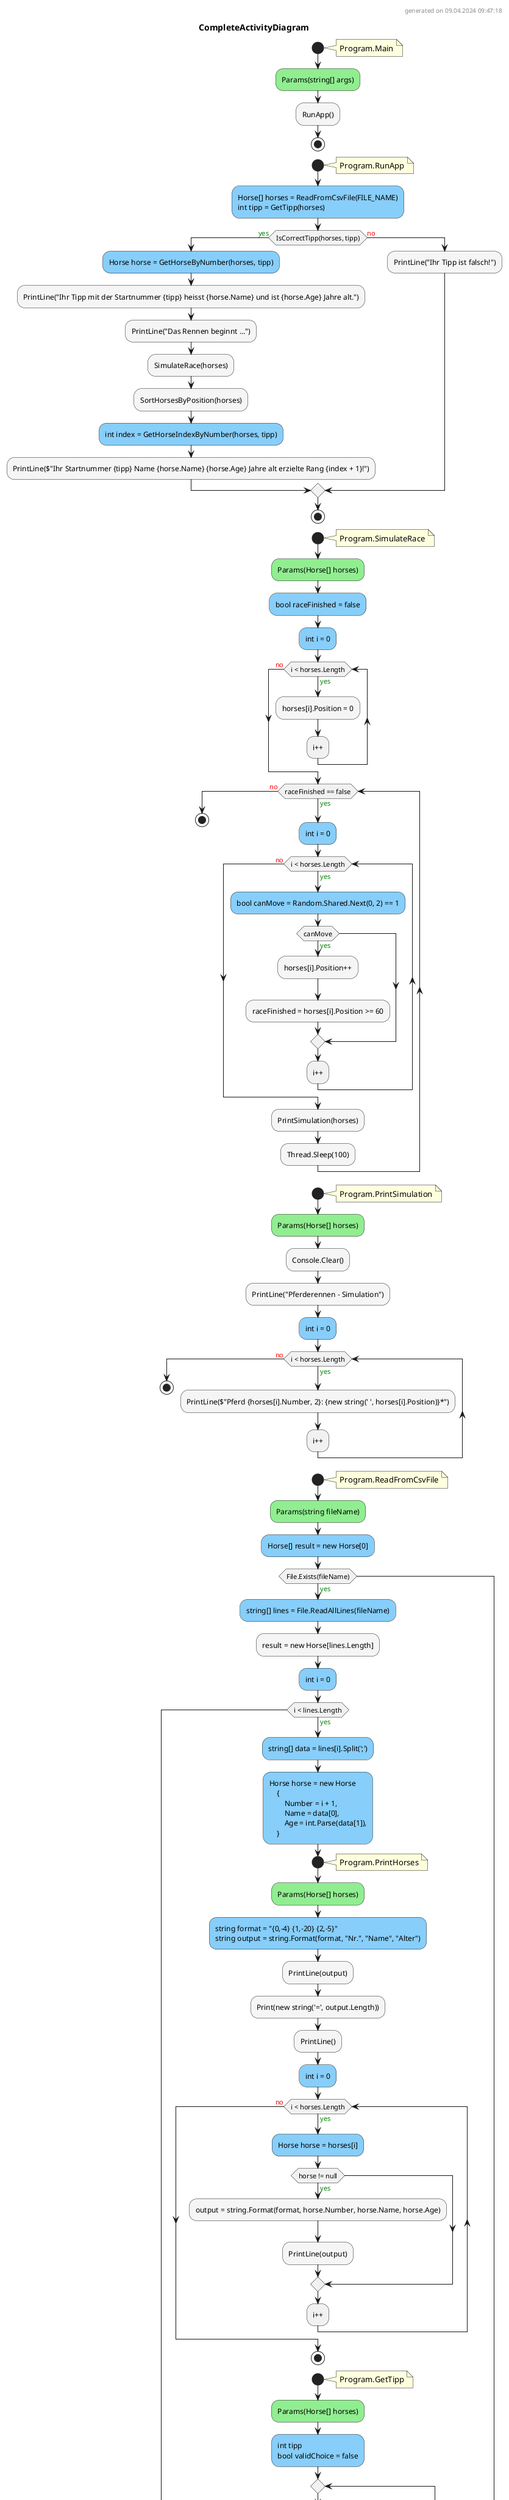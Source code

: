 @startuml CompleteActivityDiagram
header
generated on 09.04.2024 09:47:18
end header
title CompleteActivityDiagram
start
note right:  Program.Main
#LightGreen:Params(string[] args);
#WhiteSmoke:RunApp();
stop
start
note right:  Program.RunApp
#LightSkyBlue:Horse[] horses = ReadFromCsvFile(FILE_NAME)\nint tipp = GetTipp(horses);
if (IsCorrectTipp(horses, tipp)) then (<color:green>yes)
        #LightSkyBlue:Horse horse = GetHorseByNumber(horses, tipp);
        #WhiteSmoke:PrintLine("Ihr Tipp mit der Startnummer {tipp} heisst {horse.Name} und ist {horse.Age} Jahre alt.");
        #WhiteSmoke:PrintLine("Das Rennen beginnt ...");
        #WhiteSmoke:SimulateRace(horses);
        #WhiteSmoke:SortHorsesByPosition(horses);
        #LightSkyBlue:int index = GetHorseIndexByNumber(horses, tipp);
        #WhiteSmoke:PrintLine($"Ihr Startnummer {tipp} Name {horse.Name} {horse.Age} Jahre alt erzielte Rang {index + 1}!");
    else (<color:red>no)
            #WhiteSmoke:PrintLine("Ihr Tipp ist falsch!");
endif
stop
start
note right:  Program.SimulateRace
#LightGreen:Params(Horse[] horses);
#LightSkyBlue:bool raceFinished = false;
#LightSkyBlue:int i = 0;
while (i < horses.Length) is (<color:green>yes)
        #WhiteSmoke:horses[i].Position = 0;
:i++;
endwhile (<color:red>no)
while (raceFinished == false) is (<color:green>yes)
        #LightSkyBlue:int i = 0;
        while (i < horses.Length) is (<color:green>yes)
                #LightSkyBlue:bool canMove = Random.Shared.Next(0, 2) == 1;
                if (canMove) then (<color:green>yes)
                        #WhiteSmoke:horses[i].Position++;
                        #WhiteSmoke:raceFinished = horses[i].Position >= 60;
                endif
        :i++;
        endwhile (<color:red>no)
        #WhiteSmoke:PrintSimulation(horses);
        #WhiteSmoke:Thread.Sleep(100);
endwhile (<color:red>no)
stop
start
note right:  Program.PrintSimulation
#LightGreen:Params(Horse[] horses);
#WhiteSmoke:Console.Clear();
#WhiteSmoke:PrintLine("Pferderennen - Simulation");
#LightSkyBlue:int i = 0;
while (i < horses.Length) is (<color:green>yes)
        #WhiteSmoke:PrintLine($"Pferd {horses[i].Number, 2}: {new string(' ', horses[i].Position)}*");
:i++;
endwhile (<color:red>no)
stop
start
note right:  Program.ReadFromCsvFile
#LightGreen:Params(string fileName);
#LightSkyBlue:Horse[] result = new Horse[0];
if (File.Exists(fileName)) then (<color:green>yes)
        #LightSkyBlue:string[] lines = File.ReadAllLines(fileName);
        #WhiteSmoke:result = new Horse[lines.Length];
        #LightSkyBlue:int i = 0;
        while (i < lines.Length) is (<color:green>yes)
                #LightSkyBlue:string[] data = lines[i].Split(';');
                #LightSkyBlue:Horse horse = new Horse
                    {
                        Number = i + 1,
                        Name = data[0],
                        Age = int.Parse(data[1]),
                    };
start
note right:  Program.PrintHorses
#LightGreen:Params(Horse[] horses);
#LightSkyBlue:string format = "{0,-4} {1,-20} {2,-5}"\nstring output = string.Format(format, "Nr.", "Name", "Alter");
#WhiteSmoke:PrintLine(output);
#WhiteSmoke:Print(new string('=', output.Length));
#WhiteSmoke:PrintLine();
#LightSkyBlue:int i = 0;
while (i < horses.Length) is (<color:green>yes)
        #LightSkyBlue:Horse horse = horses[i];
        if (horse != null) then (<color:green>yes)
                #WhiteSmoke:output = string.Format(format, horse.Number, horse.Name, horse.Age);
                #WhiteSmoke:PrintLine(output);
        endif
:i++;
endwhile (<color:red>no)
stop
start
note right:  Program.GetTipp
#LightGreen:Params(Horse[] horses);
#LightSkyBlue:int tipp\nbool validChoice = false;
repeat
        #WhiteSmoke:PrintLine("Pferderennen - Starterliste");
        #WhiteSmoke:PrintLine("===========================");
        #WhiteSmoke:PrintHorses(horses);
        #WhiteSmoke:PrintLine();
        #WhiteSmoke:Print("Auf welches Pferd wollen Sie setzen? (0 für Ende): ");
        if (int.TryParse(Console.ReadLine(), out tipp)) then (<color:green>yes)
                #WhiteSmoke:validChoice = tipp == 0 || IsCorrectTipp(horses, tipp);
        endif
repeat while (validChoice == false) is (<color:green>yes)
#Lavender:return tipp;
stop
start
note right:  Program.IsCorrectTipp
#LightGreen:Params(Horse[] horses,int tipp);
#LightSkyBlue:bool result = false;
#LightSkyBlue:int i = 0;
while (i < horses.Length && result == false) is (<color:green>yes)
        if (horses[i].Number == tipp) then (<color:green>yes)
                #WhiteSmoke:result = true;
        endif
:i++;
endwhile (<color:red>no)
#Lavender:return result;
stop
start
note right:  Program.GetHorseByNumber
#LightGreen:Params(Horse[] horses,int number);
#LightSkyBlue:Horse result = null\nint index = GetHorseIndexByNumber(horses, number);
if (index != -1) then (<color:green>yes)
        #WhiteSmoke:result = horses[index];
endif
#Lavender:return result;
stop
start
note right:  Program.GetHorseIndexByNumber
#LightGreen:Params(Horse[] horses,int number);
#LightSkyBlue:int result = -1;
#LightSkyBlue:int i = 0;
while (i < horses.Length && result == -1) is (<color:green>yes)
        if (horses[i].Number == number) then (<color:green>yes)
                #WhiteSmoke:result = i;
        endif
:i++;
endwhile (<color:red>no)
#Lavender:return result;
stop
start
note right:  Program.SortHorsesByPosition
#LightGreen:Params(Horse[] horses);
#LightSkyBlue:int i = 0;
while (i < horses.Length -1) is (<color:green>yes)
        #LightSkyBlue:int j = i + 1;
        while (j < horses.Length) is (<color:green>yes)
                if (horses[i].Position < horses[j].Position) then (<color:green>yes)
                        #LightSkyBlue:Horse temp = horses[i];
                        #WhiteSmoke:horses[i] = horses[j];
                        #WhiteSmoke:horses[j] = temp;
                endif
        :j++;
        endwhile (<color:red>no)
:i++;
endwhile (<color:red>no)
stop
footer
generated with the DiagramCreator by Prof.Gehrer
end footer
@enduml
